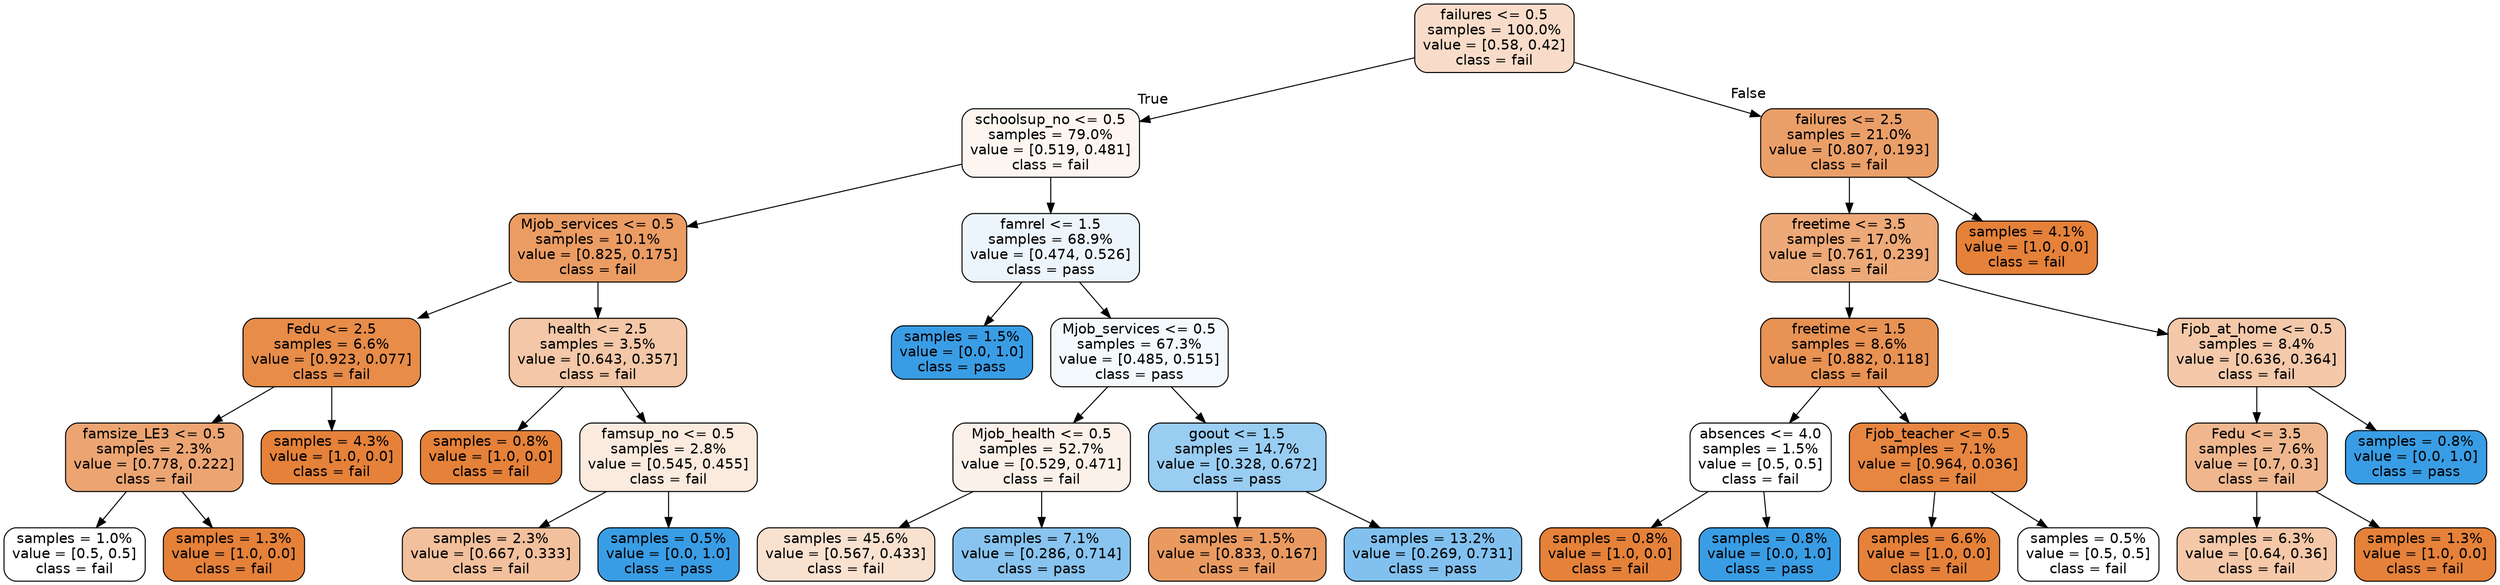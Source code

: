 digraph Tree {
node [shape=box, style="filled, rounded", color="black", fontname=helvetica] ;
edge [fontname=helvetica] ;
0 [label="failures <= 0.5\nsamples = 100.0%\nvalue = [0.58, 0.42]\nclass = fail", fillcolor="#f8dcc9"] ;
1 [label="schoolsup_no <= 0.5\nsamples = 79.0%\nvalue = [0.519, 0.481]\nclass = fail", fillcolor="#fdf6f0"] ;
0 -> 1 [labeldistance=2.5, labelangle=45, headlabel="True"] ;
2 [label="Mjob_services <= 0.5\nsamples = 10.1%\nvalue = [0.825, 0.175]\nclass = fail", fillcolor="#eb9c63"] ;
1 -> 2 ;
3 [label="Fedu <= 2.5\nsamples = 6.6%\nvalue = [0.923, 0.077]\nclass = fail", fillcolor="#e78c49"] ;
2 -> 3 ;
4 [label="famsize_LE3 <= 0.5\nsamples = 2.3%\nvalue = [0.778, 0.222]\nclass = fail", fillcolor="#eca572"] ;
3 -> 4 ;
5 [label="samples = 1.0%\nvalue = [0.5, 0.5]\nclass = fail", fillcolor="#ffffff"] ;
4 -> 5 ;
6 [label="samples = 1.3%\nvalue = [1.0, 0.0]\nclass = fail", fillcolor="#e58139"] ;
4 -> 6 ;
7 [label="samples = 4.3%\nvalue = [1.0, 0.0]\nclass = fail", fillcolor="#e58139"] ;
3 -> 7 ;
8 [label="health <= 2.5\nsamples = 3.5%\nvalue = [0.643, 0.357]\nclass = fail", fillcolor="#f3c7a7"] ;
2 -> 8 ;
9 [label="samples = 0.8%\nvalue = [1.0, 0.0]\nclass = fail", fillcolor="#e58139"] ;
8 -> 9 ;
10 [label="famsup_no <= 0.5\nsamples = 2.8%\nvalue = [0.545, 0.455]\nclass = fail", fillcolor="#fbeade"] ;
8 -> 10 ;
11 [label="samples = 2.3%\nvalue = [0.667, 0.333]\nclass = fail", fillcolor="#f2c09c"] ;
10 -> 11 ;
12 [label="samples = 0.5%\nvalue = [0.0, 1.0]\nclass = pass", fillcolor="#399de5"] ;
10 -> 12 ;
13 [label="famrel <= 1.5\nsamples = 68.9%\nvalue = [0.474, 0.526]\nclass = pass", fillcolor="#ecf5fc"] ;
1 -> 13 ;
14 [label="samples = 1.5%\nvalue = [0.0, 1.0]\nclass = pass", fillcolor="#399de5"] ;
13 -> 14 ;
15 [label="Mjob_services <= 0.5\nsamples = 67.3%\nvalue = [0.485, 0.515]\nclass = pass", fillcolor="#f3f9fd"] ;
13 -> 15 ;
16 [label="Mjob_health <= 0.5\nsamples = 52.7%\nvalue = [0.529, 0.471]\nclass = fail", fillcolor="#fcf1e9"] ;
15 -> 16 ;
17 [label="samples = 45.6%\nvalue = [0.567, 0.433]\nclass = fail", fillcolor="#f9e1d0"] ;
16 -> 17 ;
18 [label="samples = 7.1%\nvalue = [0.286, 0.714]\nclass = pass", fillcolor="#88c4ef"] ;
16 -> 18 ;
19 [label="goout <= 1.5\nsamples = 14.7%\nvalue = [0.328, 0.672]\nclass = pass", fillcolor="#99cdf2"] ;
15 -> 19 ;
20 [label="samples = 1.5%\nvalue = [0.833, 0.167]\nclass = fail", fillcolor="#ea9a61"] ;
19 -> 20 ;
21 [label="samples = 13.2%\nvalue = [0.269, 0.731]\nclass = pass", fillcolor="#82c1ef"] ;
19 -> 21 ;
22 [label="failures <= 2.5\nsamples = 21.0%\nvalue = [0.807, 0.193]\nclass = fail", fillcolor="#eb9f68"] ;
0 -> 22 [labeldistance=2.5, labelangle=-45, headlabel="False"] ;
23 [label="freetime <= 3.5\nsamples = 17.0%\nvalue = [0.761, 0.239]\nclass = fail", fillcolor="#eda977"] ;
22 -> 23 ;
24 [label="freetime <= 1.5\nsamples = 8.6%\nvalue = [0.882, 0.118]\nclass = fail", fillcolor="#e89253"] ;
23 -> 24 ;
25 [label="absences <= 4.0\nsamples = 1.5%\nvalue = [0.5, 0.5]\nclass = fail", fillcolor="#ffffff"] ;
24 -> 25 ;
26 [label="samples = 0.8%\nvalue = [1.0, 0.0]\nclass = fail", fillcolor="#e58139"] ;
25 -> 26 ;
27 [label="samples = 0.8%\nvalue = [0.0, 1.0]\nclass = pass", fillcolor="#399de5"] ;
25 -> 27 ;
28 [label="Fjob_teacher <= 0.5\nsamples = 7.1%\nvalue = [0.964, 0.036]\nclass = fail", fillcolor="#e68640"] ;
24 -> 28 ;
29 [label="samples = 6.6%\nvalue = [1.0, 0.0]\nclass = fail", fillcolor="#e58139"] ;
28 -> 29 ;
30 [label="samples = 0.5%\nvalue = [0.5, 0.5]\nclass = fail", fillcolor="#ffffff"] ;
28 -> 30 ;
31 [label="Fjob_at_home <= 0.5\nsamples = 8.4%\nvalue = [0.636, 0.364]\nclass = fail", fillcolor="#f4c9aa"] ;
23 -> 31 ;
32 [label="Fedu <= 3.5\nsamples = 7.6%\nvalue = [0.7, 0.3]\nclass = fail", fillcolor="#f0b78e"] ;
31 -> 32 ;
33 [label="samples = 6.3%\nvalue = [0.64, 0.36]\nclass = fail", fillcolor="#f4c8a8"] ;
32 -> 33 ;
34 [label="samples = 1.3%\nvalue = [1.0, 0.0]\nclass = fail", fillcolor="#e58139"] ;
32 -> 34 ;
35 [label="samples = 0.8%\nvalue = [0.0, 1.0]\nclass = pass", fillcolor="#399de5"] ;
31 -> 35 ;
36 [label="samples = 4.1%\nvalue = [1.0, 0.0]\nclass = fail", fillcolor="#e58139"] ;
22 -> 36 ;
}